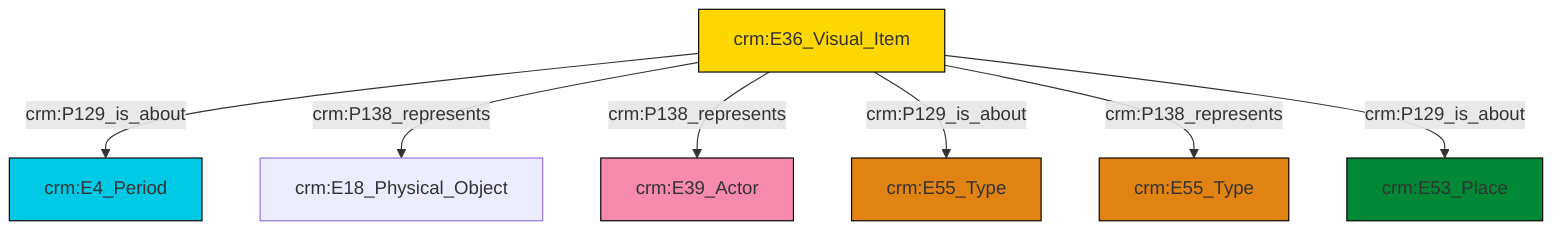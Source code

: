 graph TD
classDef Literal fill:#f2f2f2,stroke:#000000;
classDef CRM_Entity fill:#FFFFFF,stroke:#000000;
classDef Temporal_Entity fill:#00C9E6, stroke:#000000;
classDef Type fill:#E18312, stroke:#000000;
classDef Time-Span fill:#2C9C91, stroke:#000000;
classDef Appellation fill:#FFEB7F, stroke:#000000;
classDef Place fill:#008836, stroke:#000000;
classDef Persistent_Item fill:#B266B2, stroke:#000000;
classDef Conceptual_Object fill:#FFD700, stroke:#000000;
classDef Physical_Thing fill:#D2B48C, stroke:#000000;
classDef Actor fill:#f58aad, stroke:#000000;
classDef PC_Classes fill:#4ce600, stroke:#000000;
classDef Multi fill:#cccccc,stroke:#000000;

2["crm:E36_Visual_Item"]:::Conceptual_Object -->|crm:P129_is_about| 0["crm:E4_Period"]:::Temporal_Entity
2["crm:E36_Visual_Item"]:::Conceptual_Object -->|crm:P138_represents| 4["crm:E18_Physical_Object"]:::Default
2["crm:E36_Visual_Item"]:::Conceptual_Object -->|crm:P138_represents| 7["crm:E39_Actor"]:::Actor
2["crm:E36_Visual_Item"]:::Conceptual_Object -->|crm:P129_is_about| 10["crm:E55_Type"]:::Type
2["crm:E36_Visual_Item"]:::Conceptual_Object -->|crm:P138_represents| 8["crm:E55_Type"]:::Type
2["crm:E36_Visual_Item"]:::Conceptual_Object -->|crm:P129_is_about| 5["crm:E53_Place"]:::Place